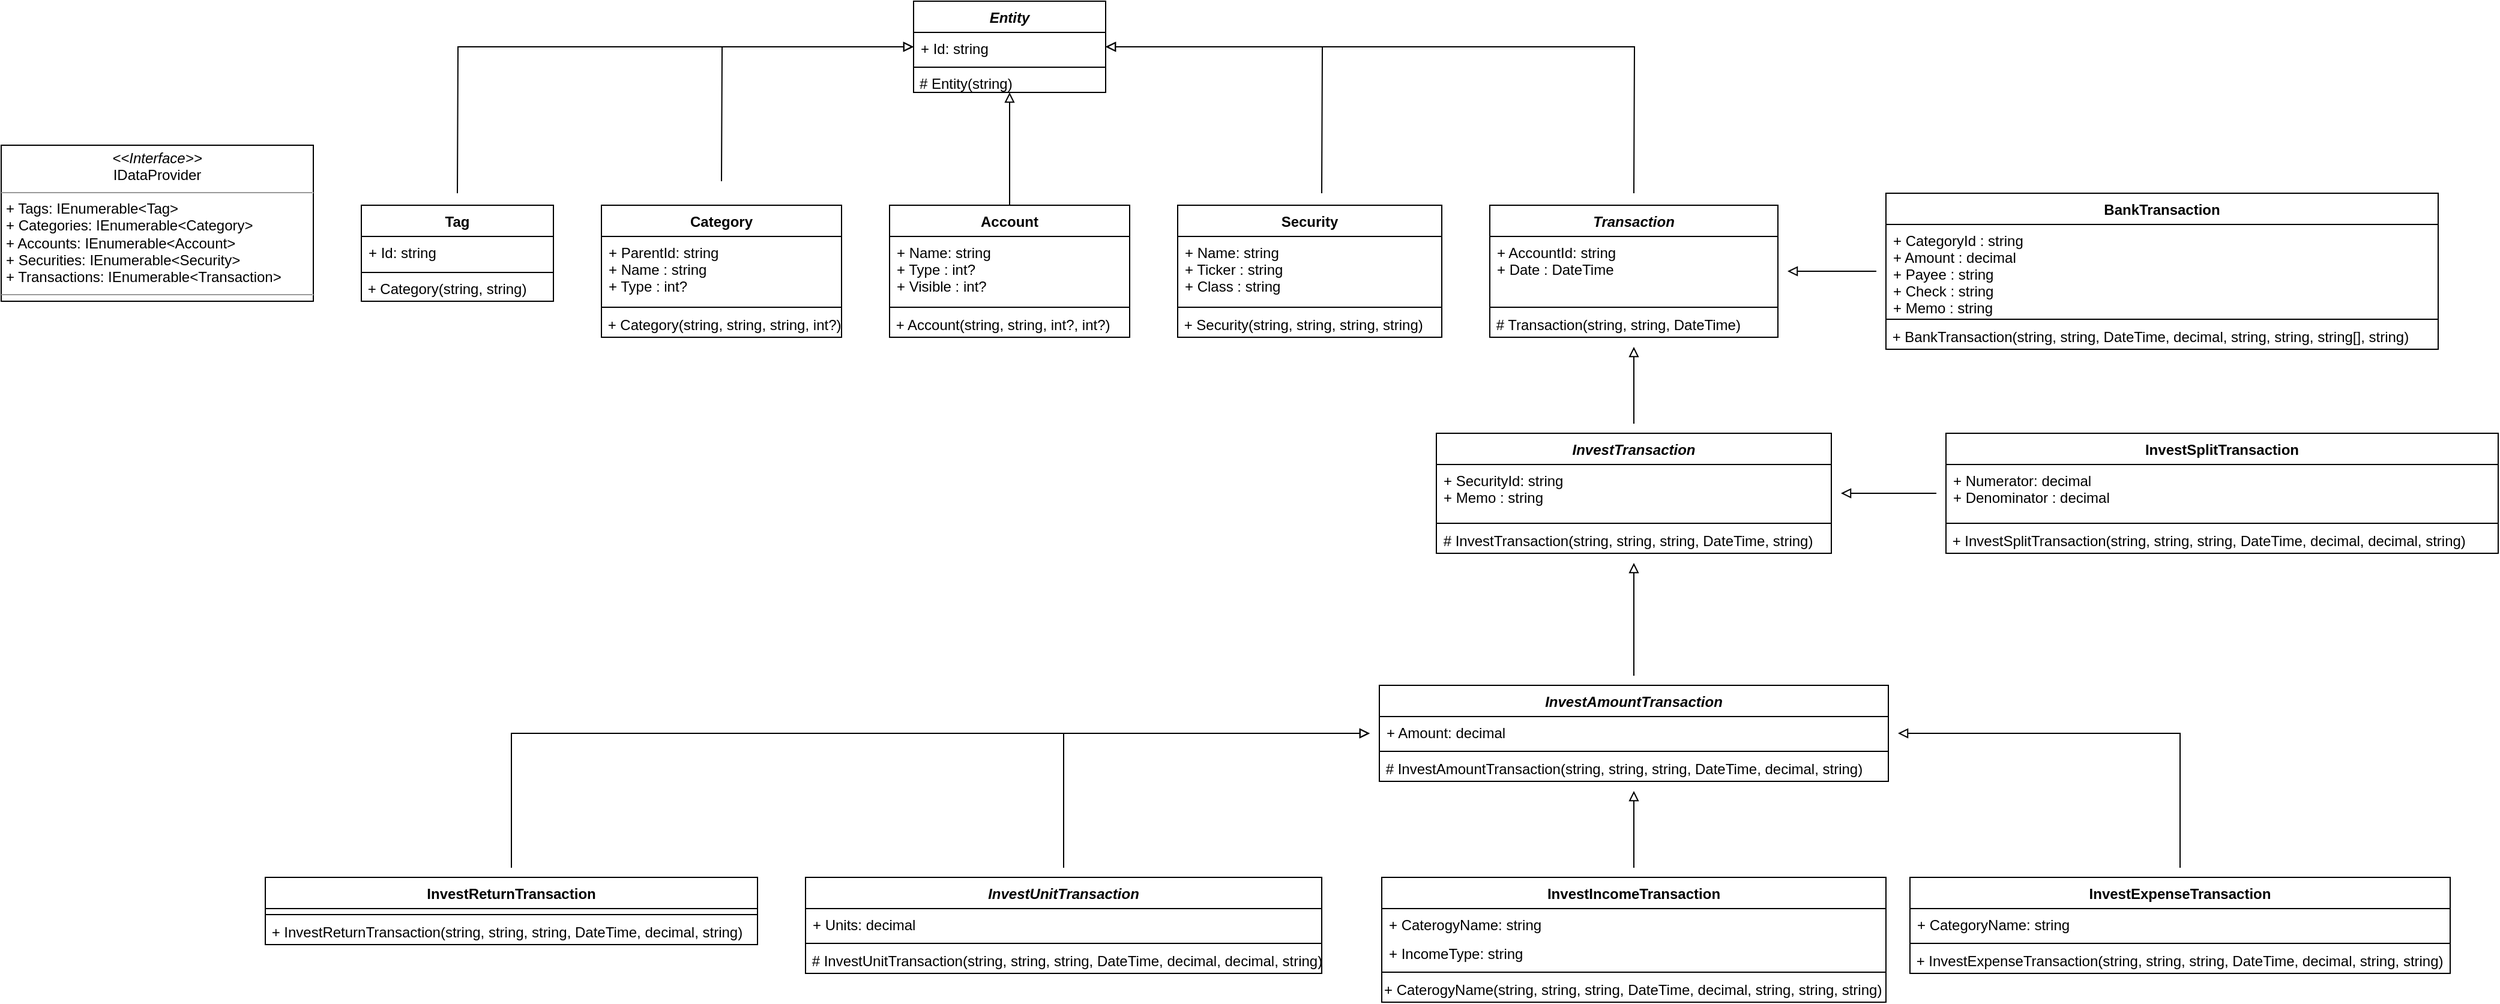<mxfile version="15.3.4" type="github">
  <diagram id="C5RBs43oDa-KdzZeNtuy" name="PlaidAPI">
    <mxGraphModel dx="2006" dy="612" grid="1" gridSize="10" guides="1" tooltips="1" connect="1" arrows="1" fold="1" page="1" pageScale="1" pageWidth="827" pageHeight="1169" math="0" shadow="0">
      <root>
        <mxCell id="WIyWlLk6GJQsqaUBKTNV-0" />
        <mxCell id="WIyWlLk6GJQsqaUBKTNV-1" parent="WIyWlLk6GJQsqaUBKTNV-0" />
        <mxCell id="lR8Y6dJN8KCPC4A0Rhz--33" value="" style="edgeStyle=orthogonalEdgeStyle;rounded=0;orthogonalLoop=1;jettySize=auto;html=1;entryX=0.5;entryY=0;entryDx=0;entryDy=0;endArrow=none;endFill=0;startArrow=block;startFill=0;" parent="WIyWlLk6GJQsqaUBKTNV-1" source="lR8Y6dJN8KCPC4A0Rhz--4" target="lR8Y6dJN8KCPC4A0Rhz--26" edge="1">
          <mxGeometry relative="1" as="geometry">
            <mxPoint x="1040" y="120" as="targetPoint" />
          </mxGeometry>
        </mxCell>
        <mxCell id="lR8Y6dJN8KCPC4A0Rhz--4" value="Entity" style="swimlane;fontStyle=3;align=center;verticalAlign=top;childLayout=stackLayout;horizontal=1;startSize=26;horizontalStack=0;resizeParent=1;resizeParentMax=0;resizeLast=0;collapsible=1;marginBottom=0;" parent="WIyWlLk6GJQsqaUBKTNV-1" vertex="1">
          <mxGeometry x="700" y="40" width="160" height="76" as="geometry" />
        </mxCell>
        <mxCell id="lR8Y6dJN8KCPC4A0Rhz--5" value="+ Id: string" style="text;strokeColor=none;fillColor=none;align=left;verticalAlign=top;spacingLeft=4;spacingRight=4;overflow=hidden;rotatable=0;points=[[0,0.5],[1,0.5]];portConstraint=eastwest;" parent="lR8Y6dJN8KCPC4A0Rhz--4" vertex="1">
          <mxGeometry y="26" width="160" height="24" as="geometry" />
        </mxCell>
        <mxCell id="lR8Y6dJN8KCPC4A0Rhz--6" value="" style="line;strokeWidth=1;fillColor=none;align=left;verticalAlign=middle;spacingTop=-1;spacingLeft=3;spacingRight=3;rotatable=0;labelPosition=right;points=[];portConstraint=eastwest;" parent="lR8Y6dJN8KCPC4A0Rhz--4" vertex="1">
          <mxGeometry y="50" width="160" height="10" as="geometry" />
        </mxCell>
        <mxCell id="g45fW0S2xRFPqMo1VL5V-75" value="# Entity(string)" style="text;align=left;fontStyle=0;verticalAlign=middle;spacingLeft=3;spacingRight=3;strokeColor=none;rotatable=0;points=[[0,0.5],[1,0.5]];portConstraint=eastwest;hachureGap=4;pointerEvents=0;" vertex="1" parent="lR8Y6dJN8KCPC4A0Rhz--4">
          <mxGeometry y="60" width="160" height="16" as="geometry" />
        </mxCell>
        <mxCell id="lR8Y6dJN8KCPC4A0Rhz--9" value="Tag" style="swimlane;fontStyle=1;align=center;verticalAlign=top;childLayout=stackLayout;horizontal=1;startSize=26;horizontalStack=0;resizeParent=1;resizeParentMax=0;resizeLast=0;collapsible=1;marginBottom=0;" parent="WIyWlLk6GJQsqaUBKTNV-1" vertex="1">
          <mxGeometry x="240" y="210" width="160" height="80" as="geometry" />
        </mxCell>
        <mxCell id="lR8Y6dJN8KCPC4A0Rhz--10" value="+ Id: string" style="text;strokeColor=none;fillColor=none;align=left;verticalAlign=top;spacingLeft=4;spacingRight=4;overflow=hidden;rotatable=0;points=[[0,0.5],[1,0.5]];portConstraint=eastwest;" parent="lR8Y6dJN8KCPC4A0Rhz--9" vertex="1">
          <mxGeometry y="26" width="160" height="26" as="geometry" />
        </mxCell>
        <mxCell id="lR8Y6dJN8KCPC4A0Rhz--11" value="" style="line;strokeWidth=1;fillColor=none;align=left;verticalAlign=middle;spacingTop=-1;spacingLeft=3;spacingRight=3;rotatable=0;labelPosition=right;points=[];portConstraint=eastwest;" parent="lR8Y6dJN8KCPC4A0Rhz--9" vertex="1">
          <mxGeometry y="52" width="160" height="8" as="geometry" />
        </mxCell>
        <mxCell id="lR8Y6dJN8KCPC4A0Rhz--25" value="&lt;div align=&quot;left&quot;&gt;&amp;nbsp;+ Category(string, string)&lt;/div&gt;" style="text;html=1;align=left;verticalAlign=middle;resizable=0;points=[];autosize=1;strokeColor=none;fillColor=none;" parent="lR8Y6dJN8KCPC4A0Rhz--9" vertex="1">
          <mxGeometry y="60" width="160" height="20" as="geometry" />
        </mxCell>
        <mxCell id="lR8Y6dJN8KCPC4A0Rhz--13" value="Category" style="swimlane;fontStyle=1;align=center;verticalAlign=top;childLayout=stackLayout;horizontal=1;startSize=26;horizontalStack=0;resizeParent=1;resizeParentMax=0;resizeLast=0;collapsible=1;marginBottom=0;" parent="WIyWlLk6GJQsqaUBKTNV-1" vertex="1">
          <mxGeometry x="440" y="210" width="200" height="110" as="geometry" />
        </mxCell>
        <mxCell id="lR8Y6dJN8KCPC4A0Rhz--14" value="+ ParentId: string&#xa;+ Name : string&#xa;+ Type : int?" style="text;strokeColor=none;fillColor=none;align=left;verticalAlign=top;spacingLeft=4;spacingRight=4;overflow=hidden;rotatable=0;points=[[0,0.5],[1,0.5]];portConstraint=eastwest;" parent="lR8Y6dJN8KCPC4A0Rhz--13" vertex="1">
          <mxGeometry y="26" width="200" height="54" as="geometry" />
        </mxCell>
        <mxCell id="lR8Y6dJN8KCPC4A0Rhz--15" value="" style="line;strokeWidth=1;fillColor=none;align=left;verticalAlign=middle;spacingTop=-1;spacingLeft=3;spacingRight=3;rotatable=0;labelPosition=right;points=[];portConstraint=eastwest;" parent="lR8Y6dJN8KCPC4A0Rhz--13" vertex="1">
          <mxGeometry y="80" width="200" height="10" as="geometry" />
        </mxCell>
        <mxCell id="lR8Y6dJN8KCPC4A0Rhz--24" value="&lt;div align=&quot;left&quot;&gt;&amp;nbsp;+ Category(string, string, string, int?)&lt;/div&gt;" style="text;html=1;align=left;verticalAlign=middle;resizable=0;points=[];autosize=1;strokeColor=none;fillColor=none;" parent="lR8Y6dJN8KCPC4A0Rhz--13" vertex="1">
          <mxGeometry y="90" width="200" height="20" as="geometry" />
        </mxCell>
        <mxCell id="lR8Y6dJN8KCPC4A0Rhz--26" value="Account" style="swimlane;fontStyle=1;align=center;verticalAlign=top;childLayout=stackLayout;horizontal=1;startSize=26;horizontalStack=0;resizeParent=1;resizeParentMax=0;resizeLast=0;collapsible=1;marginBottom=0;" parent="WIyWlLk6GJQsqaUBKTNV-1" vertex="1">
          <mxGeometry x="680" y="210" width="200" height="110" as="geometry" />
        </mxCell>
        <mxCell id="lR8Y6dJN8KCPC4A0Rhz--27" value="+ Name: string&#xa;+ Type : int?&#xa;+ Visible : int?" style="text;strokeColor=none;fillColor=none;align=left;verticalAlign=top;spacingLeft=4;spacingRight=4;overflow=hidden;rotatable=0;points=[[0,0.5],[1,0.5]];portConstraint=eastwest;" parent="lR8Y6dJN8KCPC4A0Rhz--26" vertex="1">
          <mxGeometry y="26" width="200" height="54" as="geometry" />
        </mxCell>
        <mxCell id="lR8Y6dJN8KCPC4A0Rhz--28" value="" style="line;strokeWidth=1;fillColor=none;align=left;verticalAlign=middle;spacingTop=-1;spacingLeft=3;spacingRight=3;rotatable=0;labelPosition=right;points=[];portConstraint=eastwest;" parent="lR8Y6dJN8KCPC4A0Rhz--26" vertex="1">
          <mxGeometry y="80" width="200" height="10" as="geometry" />
        </mxCell>
        <mxCell id="lR8Y6dJN8KCPC4A0Rhz--29" value="&lt;div align=&quot;left&quot;&gt;&amp;nbsp;+ Account(string, string, int?, int?)&lt;/div&gt;" style="text;html=1;align=left;verticalAlign=middle;resizable=0;points=[];autosize=1;strokeColor=none;fillColor=none;" parent="lR8Y6dJN8KCPC4A0Rhz--26" vertex="1">
          <mxGeometry y="90" width="200" height="20" as="geometry" />
        </mxCell>
        <mxCell id="lR8Y6dJN8KCPC4A0Rhz--34" value="Security" style="swimlane;fontStyle=1;align=center;verticalAlign=top;childLayout=stackLayout;horizontal=1;startSize=26;horizontalStack=0;resizeParent=1;resizeParentMax=0;resizeLast=0;collapsible=1;marginBottom=0;" parent="WIyWlLk6GJQsqaUBKTNV-1" vertex="1">
          <mxGeometry x="920" y="210" width="220" height="110" as="geometry" />
        </mxCell>
        <mxCell id="lR8Y6dJN8KCPC4A0Rhz--35" value="+ Name: string&#xa;+ Ticker : string&#xa;+ Class : string" style="text;strokeColor=none;fillColor=none;align=left;verticalAlign=top;spacingLeft=4;spacingRight=4;overflow=hidden;rotatable=0;points=[[0,0.5],[1,0.5]];portConstraint=eastwest;" parent="lR8Y6dJN8KCPC4A0Rhz--34" vertex="1">
          <mxGeometry y="26" width="220" height="54" as="geometry" />
        </mxCell>
        <mxCell id="lR8Y6dJN8KCPC4A0Rhz--36" value="" style="line;strokeWidth=1;fillColor=none;align=left;verticalAlign=middle;spacingTop=-1;spacingLeft=3;spacingRight=3;rotatable=0;labelPosition=right;points=[];portConstraint=eastwest;" parent="lR8Y6dJN8KCPC4A0Rhz--34" vertex="1">
          <mxGeometry y="80" width="220" height="10" as="geometry" />
        </mxCell>
        <mxCell id="lR8Y6dJN8KCPC4A0Rhz--37" value="&lt;div align=&quot;left&quot;&gt;&amp;nbsp;+ Security(string, string, string, string)&lt;/div&gt;" style="text;html=1;align=left;verticalAlign=middle;resizable=0;points=[];autosize=1;strokeColor=none;fillColor=none;" parent="lR8Y6dJN8KCPC4A0Rhz--34" vertex="1">
          <mxGeometry y="90" width="220" height="20" as="geometry" />
        </mxCell>
        <mxCell id="g45fW0S2xRFPqMo1VL5V-15" value="" style="edgeStyle=orthogonalEdgeStyle;orthogonalLoop=1;jettySize=auto;html=1;endArrow=none;sourcePerimeterSpacing=8;targetPerimeterSpacing=8;endFill=0;rounded=0;startArrow=block;startFill=0;" edge="1" parent="WIyWlLk6GJQsqaUBKTNV-1" source="lR8Y6dJN8KCPC4A0Rhz--49" target="g45fW0S2xRFPqMo1VL5V-11">
          <mxGeometry relative="1" as="geometry" />
        </mxCell>
        <mxCell id="g45fW0S2xRFPqMo1VL5V-21" value="" style="edgeStyle=orthogonalEdgeStyle;orthogonalLoop=1;jettySize=auto;html=1;endArrow=none;sourcePerimeterSpacing=8;targetPerimeterSpacing=8;endFill=0;strokeWidth=1;rounded=0;startArrow=block;startFill=0;" edge="1" parent="WIyWlLk6GJQsqaUBKTNV-1" source="lR8Y6dJN8KCPC4A0Rhz--49" target="g45fW0S2xRFPqMo1VL5V-17">
          <mxGeometry relative="1" as="geometry" />
        </mxCell>
        <mxCell id="lR8Y6dJN8KCPC4A0Rhz--49" value="Transaction" style="swimlane;fontStyle=3;align=center;verticalAlign=top;childLayout=stackLayout;horizontal=1;startSize=26;horizontalStack=0;resizeParent=1;resizeParentMax=0;resizeLast=0;collapsible=1;marginBottom=0;" parent="WIyWlLk6GJQsqaUBKTNV-1" vertex="1">
          <mxGeometry x="1180" y="210" width="240" height="110" as="geometry" />
        </mxCell>
        <mxCell id="lR8Y6dJN8KCPC4A0Rhz--50" value="+ AccountId: string&#xa;+ Date : DateTime" style="text;strokeColor=none;fillColor=none;align=left;verticalAlign=top;spacingLeft=4;spacingRight=4;overflow=hidden;rotatable=0;points=[[0,0.5],[1,0.5]];portConstraint=eastwest;" parent="lR8Y6dJN8KCPC4A0Rhz--49" vertex="1">
          <mxGeometry y="26" width="240" height="54" as="geometry" />
        </mxCell>
        <mxCell id="lR8Y6dJN8KCPC4A0Rhz--51" value="" style="line;strokeWidth=1;fillColor=none;align=left;verticalAlign=middle;spacingTop=-1;spacingLeft=3;spacingRight=3;rotatable=0;labelPosition=right;points=[];portConstraint=eastwest;" parent="lR8Y6dJN8KCPC4A0Rhz--49" vertex="1">
          <mxGeometry y="80" width="240" height="10" as="geometry" />
        </mxCell>
        <mxCell id="lR8Y6dJN8KCPC4A0Rhz--52" value="&lt;div align=&quot;left&quot;&gt;&amp;nbsp;# Transaction(string, string, DateTime)&lt;/div&gt;" style="text;html=1;align=left;verticalAlign=middle;resizable=0;points=[];autosize=1;strokeColor=none;fillColor=none;" parent="lR8Y6dJN8KCPC4A0Rhz--49" vertex="1">
          <mxGeometry y="90" width="240" height="20" as="geometry" />
        </mxCell>
        <mxCell id="g45fW0S2xRFPqMo1VL5V-1" value="&lt;p style=&quot;margin: 0px ; margin-top: 4px ; text-align: center&quot;&gt;&lt;i&gt;&amp;lt;&amp;lt;Interface&amp;gt;&amp;gt;&lt;/i&gt;&lt;br&gt;IDataProvider&lt;/p&gt;&lt;hr size=&quot;1&quot;&gt;&lt;p style=&quot;margin: 0px ; margin-left: 4px&quot;&gt;+ Tags: IEnumerable&amp;lt;Tag&amp;gt;&lt;br&gt;+ Categories: IEnumerable&amp;lt;Category&amp;gt;&lt;br&gt;+ Accounts: IEnumerable&amp;lt;Account&amp;gt;&lt;br&gt;+ Securities: IEnumerable&amp;lt;Security&amp;gt;&lt;br&gt;+ Transactions: IEnumerable&amp;lt;Transaction&amp;gt;&lt;/p&gt;&lt;hr size=&quot;1&quot;&gt;" style="verticalAlign=top;align=left;overflow=fill;fontSize=12;fontFamily=Helvetica;html=1;hachureGap=4;pointerEvents=0;" vertex="1" parent="WIyWlLk6GJQsqaUBKTNV-1">
          <mxGeometry x="-60" y="160" width="260" height="130" as="geometry" />
        </mxCell>
        <mxCell id="g45fW0S2xRFPqMo1VL5V-29" value="" style="edgeStyle=orthogonalEdgeStyle;rounded=0;orthogonalLoop=1;jettySize=auto;html=1;endArrow=none;endFill=0;sourcePerimeterSpacing=8;targetPerimeterSpacing=8;strokeWidth=1;startArrow=block;startFill=0;" edge="1" parent="WIyWlLk6GJQsqaUBKTNV-1" source="g45fW0S2xRFPqMo1VL5V-11" target="g45fW0S2xRFPqMo1VL5V-25">
          <mxGeometry relative="1" as="geometry" />
        </mxCell>
        <mxCell id="g45fW0S2xRFPqMo1VL5V-85" value="" style="edgeStyle=orthogonalEdgeStyle;rounded=0;orthogonalLoop=1;jettySize=auto;html=1;startArrow=block;startFill=0;endArrow=none;endFill=0;sourcePerimeterSpacing=8;targetPerimeterSpacing=8;strokeWidth=1;" edge="1" parent="WIyWlLk6GJQsqaUBKTNV-1" source="g45fW0S2xRFPqMo1VL5V-11" target="g45fW0S2xRFPqMo1VL5V-81">
          <mxGeometry relative="1" as="geometry" />
        </mxCell>
        <mxCell id="g45fW0S2xRFPqMo1VL5V-11" value="InvestTransaction" style="swimlane;fontStyle=3;align=center;verticalAlign=top;childLayout=stackLayout;horizontal=1;startSize=26;horizontalStack=0;resizeParent=1;resizeParentMax=0;resizeLast=0;collapsible=1;marginBottom=0;" vertex="1" parent="WIyWlLk6GJQsqaUBKTNV-1">
          <mxGeometry x="1135.5" y="400" width="329" height="100" as="geometry" />
        </mxCell>
        <mxCell id="g45fW0S2xRFPqMo1VL5V-12" value="+ SecurityId: string&#xa;+ Memo : string" style="text;strokeColor=none;fillColor=none;align=left;verticalAlign=top;spacingLeft=4;spacingRight=4;overflow=hidden;rotatable=0;points=[[0,0.5],[1,0.5]];portConstraint=eastwest;" vertex="1" parent="g45fW0S2xRFPqMo1VL5V-11">
          <mxGeometry y="26" width="329" height="44" as="geometry" />
        </mxCell>
        <mxCell id="g45fW0S2xRFPqMo1VL5V-13" value="" style="line;strokeWidth=1;fillColor=none;align=left;verticalAlign=middle;spacingTop=-1;spacingLeft=3;spacingRight=3;rotatable=0;labelPosition=right;points=[];portConstraint=eastwest;" vertex="1" parent="g45fW0S2xRFPqMo1VL5V-11">
          <mxGeometry y="70" width="329" height="10" as="geometry" />
        </mxCell>
        <mxCell id="g45fW0S2xRFPqMo1VL5V-14" value="&lt;div align=&quot;left&quot;&gt;&amp;nbsp;# InvestTransaction(string, string, string, DateTime, string)&lt;/div&gt;" style="text;html=1;align=left;verticalAlign=middle;resizable=0;points=[];autosize=1;strokeColor=none;fillColor=none;" vertex="1" parent="g45fW0S2xRFPqMo1VL5V-11">
          <mxGeometry y="80" width="329" height="20" as="geometry" />
        </mxCell>
        <mxCell id="g45fW0S2xRFPqMo1VL5V-17" value="BankTransaction" style="swimlane;fontStyle=1;align=center;verticalAlign=top;childLayout=stackLayout;horizontal=1;startSize=26;horizontalStack=0;resizeParent=1;resizeParentMax=0;resizeLast=0;collapsible=1;marginBottom=0;" vertex="1" parent="WIyWlLk6GJQsqaUBKTNV-1">
          <mxGeometry x="1510" y="200" width="460" height="130" as="geometry" />
        </mxCell>
        <mxCell id="g45fW0S2xRFPqMo1VL5V-18" value="+ CategoryId : string&#xa;+ Amount : decimal&#xa;+ Payee : string&#xa;+ Check : string&#xa;+ Memo : string&#xa;" style="text;strokeColor=none;fillColor=none;align=left;verticalAlign=top;spacingLeft=4;spacingRight=4;overflow=hidden;rotatable=0;points=[[0,0.5],[1,0.5]];portConstraint=eastwest;" vertex="1" parent="g45fW0S2xRFPqMo1VL5V-17">
          <mxGeometry y="26" width="460" height="74" as="geometry" />
        </mxCell>
        <mxCell id="g45fW0S2xRFPqMo1VL5V-19" value="" style="line;strokeWidth=1;fillColor=none;align=left;verticalAlign=middle;spacingTop=-1;spacingLeft=3;spacingRight=3;rotatable=0;labelPosition=right;points=[];portConstraint=eastwest;" vertex="1" parent="g45fW0S2xRFPqMo1VL5V-17">
          <mxGeometry y="100" width="460" height="10" as="geometry" />
        </mxCell>
        <mxCell id="g45fW0S2xRFPqMo1VL5V-20" value="&lt;div align=&quot;left&quot;&gt;&amp;nbsp;+ BankTransaction(string, string, DateTime, decimal, string, string, string[], string)&lt;/div&gt;" style="text;html=1;align=left;verticalAlign=middle;resizable=0;points=[];autosize=1;strokeColor=none;fillColor=none;" vertex="1" parent="g45fW0S2xRFPqMo1VL5V-17">
          <mxGeometry y="110" width="460" height="20" as="geometry" />
        </mxCell>
        <mxCell id="g45fW0S2xRFPqMo1VL5V-53" value="" style="edgeStyle=orthogonalEdgeStyle;rounded=0;orthogonalLoop=1;jettySize=auto;html=1;endArrow=none;endFill=0;sourcePerimeterSpacing=8;targetPerimeterSpacing=8;strokeWidth=1;startArrow=block;startFill=0;" edge="1" parent="WIyWlLk6GJQsqaUBKTNV-1" source="g45fW0S2xRFPqMo1VL5V-25" target="g45fW0S2xRFPqMo1VL5V-49">
          <mxGeometry relative="1" as="geometry" />
        </mxCell>
        <mxCell id="g45fW0S2xRFPqMo1VL5V-58" value="" style="edgeStyle=orthogonalEdgeStyle;rounded=0;orthogonalLoop=1;jettySize=auto;html=1;endArrow=none;endFill=0;sourcePerimeterSpacing=8;targetPerimeterSpacing=8;strokeWidth=1;startArrow=block;startFill=0;" edge="1" parent="WIyWlLk6GJQsqaUBKTNV-1" source="g45fW0S2xRFPqMo1VL5V-25" target="g45fW0S2xRFPqMo1VL5V-54">
          <mxGeometry relative="1" as="geometry" />
        </mxCell>
        <mxCell id="g45fW0S2xRFPqMo1VL5V-63" value="" style="edgeStyle=orthogonalEdgeStyle;rounded=0;orthogonalLoop=1;jettySize=auto;html=1;endArrow=none;endFill=0;sourcePerimeterSpacing=8;targetPerimeterSpacing=8;strokeWidth=1;startArrow=block;startFill=0;" edge="1" parent="WIyWlLk6GJQsqaUBKTNV-1" source="g45fW0S2xRFPqMo1VL5V-25" target="g45fW0S2xRFPqMo1VL5V-59">
          <mxGeometry relative="1" as="geometry" />
        </mxCell>
        <mxCell id="g45fW0S2xRFPqMo1VL5V-71" value="" style="edgeStyle=orthogonalEdgeStyle;rounded=0;orthogonalLoop=1;jettySize=auto;html=1;endArrow=none;endFill=0;sourcePerimeterSpacing=8;targetPerimeterSpacing=8;strokeWidth=1;startArrow=block;startFill=0;" edge="1" parent="WIyWlLk6GJQsqaUBKTNV-1" source="g45fW0S2xRFPqMo1VL5V-25" target="g45fW0S2xRFPqMo1VL5V-67">
          <mxGeometry relative="1" as="geometry" />
        </mxCell>
        <mxCell id="g45fW0S2xRFPqMo1VL5V-25" value="InvestAmountTransaction" style="swimlane;fontStyle=3;align=center;verticalAlign=top;childLayout=stackLayout;horizontal=1;startSize=26;horizontalStack=0;resizeParent=1;resizeParentMax=0;resizeLast=0;collapsible=1;marginBottom=0;" vertex="1" parent="WIyWlLk6GJQsqaUBKTNV-1">
          <mxGeometry x="1088" y="610" width="424" height="80" as="geometry" />
        </mxCell>
        <mxCell id="g45fW0S2xRFPqMo1VL5V-26" value="+ Amount: decimal" style="text;strokeColor=none;fillColor=none;align=left;verticalAlign=top;spacingLeft=4;spacingRight=4;overflow=hidden;rotatable=0;points=[[0,0.5],[1,0.5]];portConstraint=eastwest;" vertex="1" parent="g45fW0S2xRFPqMo1VL5V-25">
          <mxGeometry y="26" width="424" height="24" as="geometry" />
        </mxCell>
        <mxCell id="g45fW0S2xRFPqMo1VL5V-27" value="" style="line;strokeWidth=1;fillColor=none;align=left;verticalAlign=middle;spacingTop=-1;spacingLeft=3;spacingRight=3;rotatable=0;labelPosition=right;points=[];portConstraint=eastwest;" vertex="1" parent="g45fW0S2xRFPqMo1VL5V-25">
          <mxGeometry y="50" width="424" height="10" as="geometry" />
        </mxCell>
        <mxCell id="g45fW0S2xRFPqMo1VL5V-28" value="&lt;div align=&quot;left&quot;&gt;&amp;nbsp;# InvestAmountTransaction(string, string, string, DateTime, decimal, string)&lt;/div&gt;" style="text;html=1;align=left;verticalAlign=middle;resizable=0;points=[];autosize=1;strokeColor=none;fillColor=none;" vertex="1" parent="g45fW0S2xRFPqMo1VL5V-25">
          <mxGeometry y="60" width="424" height="20" as="geometry" />
        </mxCell>
        <mxCell id="g45fW0S2xRFPqMo1VL5V-49" value="InvestUnitTransaction" style="swimlane;fontStyle=3;align=center;verticalAlign=top;childLayout=stackLayout;horizontal=1;startSize=26;horizontalStack=0;resizeParent=1;resizeParentMax=0;resizeLast=0;collapsible=1;marginBottom=0;" vertex="1" parent="WIyWlLk6GJQsqaUBKTNV-1">
          <mxGeometry x="610" y="770" width="430" height="80" as="geometry" />
        </mxCell>
        <mxCell id="g45fW0S2xRFPqMo1VL5V-50" value="+ Units: decimal" style="text;strokeColor=none;fillColor=none;align=left;verticalAlign=top;spacingLeft=4;spacingRight=4;overflow=hidden;rotatable=0;points=[[0,0.5],[1,0.5]];portConstraint=eastwest;" vertex="1" parent="g45fW0S2xRFPqMo1VL5V-49">
          <mxGeometry y="26" width="430" height="24" as="geometry" />
        </mxCell>
        <mxCell id="g45fW0S2xRFPqMo1VL5V-51" value="" style="line;strokeWidth=1;fillColor=none;align=left;verticalAlign=middle;spacingTop=-1;spacingLeft=3;spacingRight=3;rotatable=0;labelPosition=right;points=[];portConstraint=eastwest;" vertex="1" parent="g45fW0S2xRFPqMo1VL5V-49">
          <mxGeometry y="50" width="430" height="10" as="geometry" />
        </mxCell>
        <mxCell id="g45fW0S2xRFPqMo1VL5V-52" value="&lt;div align=&quot;left&quot;&gt;&amp;nbsp;# InvestUnitTransaction(string, string, string, DateTime, decimal, decimal, string)&lt;/div&gt;" style="text;html=1;align=left;verticalAlign=middle;resizable=0;points=[];autosize=1;strokeColor=none;fillColor=none;" vertex="1" parent="g45fW0S2xRFPqMo1VL5V-49">
          <mxGeometry y="60" width="430" height="20" as="geometry" />
        </mxCell>
        <mxCell id="g45fW0S2xRFPqMo1VL5V-54" value="InvestIncomeTransaction" style="swimlane;fontStyle=1;align=center;verticalAlign=top;childLayout=stackLayout;horizontal=1;startSize=26;horizontalStack=0;resizeParent=1;resizeParentMax=0;resizeLast=0;collapsible=1;marginBottom=0;" vertex="1" parent="WIyWlLk6GJQsqaUBKTNV-1">
          <mxGeometry x="1090" y="770" width="420" height="104" as="geometry" />
        </mxCell>
        <mxCell id="g45fW0S2xRFPqMo1VL5V-55" value="+ CaterogyName: string" style="text;strokeColor=none;fillColor=none;align=left;verticalAlign=top;spacingLeft=4;spacingRight=4;overflow=hidden;rotatable=0;points=[[0,0.5],[1,0.5]];portConstraint=eastwest;" vertex="1" parent="g45fW0S2xRFPqMo1VL5V-54">
          <mxGeometry y="26" width="420" height="24" as="geometry" />
        </mxCell>
        <mxCell id="g45fW0S2xRFPqMo1VL5V-73" value="+ IncomeType: string" style="text;strokeColor=none;fillColor=none;align=left;verticalAlign=top;spacingLeft=4;spacingRight=4;overflow=hidden;rotatable=0;points=[[0,0.5],[1,0.5]];portConstraint=eastwest;" vertex="1" parent="g45fW0S2xRFPqMo1VL5V-54">
          <mxGeometry y="50" width="420" height="24" as="geometry" />
        </mxCell>
        <mxCell id="g45fW0S2xRFPqMo1VL5V-56" value="" style="line;strokeWidth=1;fillColor=none;align=left;verticalAlign=middle;spacingTop=-1;spacingLeft=3;spacingRight=3;rotatable=0;labelPosition=right;points=[];portConstraint=eastwest;" vertex="1" parent="g45fW0S2xRFPqMo1VL5V-54">
          <mxGeometry y="74" width="420" height="10" as="geometry" />
        </mxCell>
        <mxCell id="g45fW0S2xRFPqMo1VL5V-57" value="&lt;div align=&quot;left&quot;&gt;+ CaterogyName(string, string, string, DateTime, decimal, string, string, string)&lt;/div&gt;" style="text;html=1;align=left;verticalAlign=middle;resizable=0;points=[];autosize=1;strokeColor=none;fillColor=none;" vertex="1" parent="g45fW0S2xRFPqMo1VL5V-54">
          <mxGeometry y="84" width="420" height="20" as="geometry" />
        </mxCell>
        <mxCell id="g45fW0S2xRFPqMo1VL5V-59" value="InvestExpenseTransaction" style="swimlane;fontStyle=1;align=center;verticalAlign=top;childLayout=stackLayout;horizontal=1;startSize=26;horizontalStack=0;resizeParent=1;resizeParentMax=0;resizeLast=0;collapsible=1;marginBottom=0;" vertex="1" parent="WIyWlLk6GJQsqaUBKTNV-1">
          <mxGeometry x="1530" y="770" width="450" height="80" as="geometry" />
        </mxCell>
        <mxCell id="g45fW0S2xRFPqMo1VL5V-60" value="+ CategoryName: string" style="text;strokeColor=none;fillColor=none;align=left;verticalAlign=top;spacingLeft=4;spacingRight=4;overflow=hidden;rotatable=0;points=[[0,0.5],[1,0.5]];portConstraint=eastwest;" vertex="1" parent="g45fW0S2xRFPqMo1VL5V-59">
          <mxGeometry y="26" width="450" height="24" as="geometry" />
        </mxCell>
        <mxCell id="g45fW0S2xRFPqMo1VL5V-61" value="" style="line;strokeWidth=1;fillColor=none;align=left;verticalAlign=middle;spacingTop=-1;spacingLeft=3;spacingRight=3;rotatable=0;labelPosition=right;points=[];portConstraint=eastwest;" vertex="1" parent="g45fW0S2xRFPqMo1VL5V-59">
          <mxGeometry y="50" width="450" height="10" as="geometry" />
        </mxCell>
        <mxCell id="g45fW0S2xRFPqMo1VL5V-62" value="&lt;div align=&quot;left&quot;&gt;&amp;nbsp;+ InvestExpenseTransaction(string, string, string, DateTime, decimal, string, string)&lt;/div&gt;" style="text;html=1;align=left;verticalAlign=middle;resizable=0;points=[];autosize=1;strokeColor=none;fillColor=none;" vertex="1" parent="g45fW0S2xRFPqMo1VL5V-59">
          <mxGeometry y="60" width="450" height="20" as="geometry" />
        </mxCell>
        <mxCell id="g45fW0S2xRFPqMo1VL5V-67" value="InvestReturnTransaction" style="swimlane;fontStyle=1;align=center;verticalAlign=top;childLayout=stackLayout;horizontal=1;startSize=26;horizontalStack=0;resizeParent=1;resizeParentMax=0;resizeLast=0;collapsible=1;marginBottom=0;" vertex="1" parent="WIyWlLk6GJQsqaUBKTNV-1">
          <mxGeometry x="160" y="770" width="410" height="56" as="geometry" />
        </mxCell>
        <mxCell id="g45fW0S2xRFPqMo1VL5V-69" value="" style="line;strokeWidth=1;fillColor=none;align=left;verticalAlign=middle;spacingTop=-1;spacingLeft=3;spacingRight=3;rotatable=0;labelPosition=right;points=[];portConstraint=eastwest;" vertex="1" parent="g45fW0S2xRFPqMo1VL5V-67">
          <mxGeometry y="26" width="410" height="10" as="geometry" />
        </mxCell>
        <mxCell id="g45fW0S2xRFPqMo1VL5V-70" value="&lt;div align=&quot;left&quot;&gt;&amp;nbsp;+ InvestReturnTransaction(string, string, string, DateTime, decimal, string)&lt;/div&gt;" style="text;html=1;align=left;verticalAlign=middle;resizable=0;points=[];autosize=1;strokeColor=none;fillColor=none;" vertex="1" parent="g45fW0S2xRFPqMo1VL5V-67">
          <mxGeometry y="36" width="410" height="20" as="geometry" />
        </mxCell>
        <mxCell id="g45fW0S2xRFPqMo1VL5V-81" value="InvestSplitTransaction" style="swimlane;fontStyle=1;align=center;verticalAlign=top;childLayout=stackLayout;horizontal=1;startSize=26;horizontalStack=0;resizeParent=1;resizeParentMax=0;resizeLast=0;collapsible=1;marginBottom=0;" vertex="1" parent="WIyWlLk6GJQsqaUBKTNV-1">
          <mxGeometry x="1560" y="400" width="460" height="100" as="geometry" />
        </mxCell>
        <mxCell id="g45fW0S2xRFPqMo1VL5V-82" value="+ Numerator: decimal&#xa;+ Denominator : decimal" style="text;strokeColor=none;fillColor=none;align=left;verticalAlign=top;spacingLeft=4;spacingRight=4;overflow=hidden;rotatable=0;points=[[0,0.5],[1,0.5]];portConstraint=eastwest;" vertex="1" parent="g45fW0S2xRFPqMo1VL5V-81">
          <mxGeometry y="26" width="460" height="44" as="geometry" />
        </mxCell>
        <mxCell id="g45fW0S2xRFPqMo1VL5V-83" value="" style="line;strokeWidth=1;fillColor=none;align=left;verticalAlign=middle;spacingTop=-1;spacingLeft=3;spacingRight=3;rotatable=0;labelPosition=right;points=[];portConstraint=eastwest;" vertex="1" parent="g45fW0S2xRFPqMo1VL5V-81">
          <mxGeometry y="70" width="460" height="10" as="geometry" />
        </mxCell>
        <mxCell id="g45fW0S2xRFPqMo1VL5V-84" value="&lt;div align=&quot;left&quot;&gt;&amp;nbsp;+ InvestSplitTransaction(string, string, string, DateTime, decimal, decimal, string)&lt;/div&gt;" style="text;html=1;align=left;verticalAlign=middle;resizable=0;points=[];autosize=1;strokeColor=none;fillColor=none;" vertex="1" parent="g45fW0S2xRFPqMo1VL5V-81">
          <mxGeometry y="80" width="460" height="20" as="geometry" />
        </mxCell>
        <mxCell id="g45fW0S2xRFPqMo1VL5V-86" style="edgeStyle=orthogonalEdgeStyle;rounded=0;orthogonalLoop=1;jettySize=auto;html=1;exitX=1;exitY=0.5;exitDx=0;exitDy=0;startArrow=block;startFill=0;endArrow=none;endFill=0;sourcePerimeterSpacing=8;targetPerimeterSpacing=8;strokeWidth=1;" edge="1" parent="WIyWlLk6GJQsqaUBKTNV-1" source="lR8Y6dJN8KCPC4A0Rhz--5">
          <mxGeometry relative="1" as="geometry">
            <mxPoint x="1040" y="200" as="targetPoint" />
          </mxGeometry>
        </mxCell>
        <mxCell id="g45fW0S2xRFPqMo1VL5V-87" style="edgeStyle=orthogonalEdgeStyle;rounded=0;orthogonalLoop=1;jettySize=auto;html=1;exitX=1;exitY=0.5;exitDx=0;exitDy=0;startArrow=block;startFill=0;endArrow=none;endFill=0;sourcePerimeterSpacing=8;targetPerimeterSpacing=8;strokeWidth=1;" edge="1" parent="WIyWlLk6GJQsqaUBKTNV-1" source="lR8Y6dJN8KCPC4A0Rhz--5">
          <mxGeometry relative="1" as="geometry">
            <mxPoint x="1300" y="200" as="targetPoint" />
          </mxGeometry>
        </mxCell>
        <mxCell id="g45fW0S2xRFPqMo1VL5V-88" style="edgeStyle=orthogonalEdgeStyle;rounded=0;orthogonalLoop=1;jettySize=auto;html=1;exitX=0;exitY=0.5;exitDx=0;exitDy=0;startArrow=block;startFill=0;endArrow=none;endFill=0;sourcePerimeterSpacing=8;targetPerimeterSpacing=8;strokeWidth=1;" edge="1" parent="WIyWlLk6GJQsqaUBKTNV-1" source="lR8Y6dJN8KCPC4A0Rhz--5">
          <mxGeometry relative="1" as="geometry">
            <mxPoint x="540" y="190" as="targetPoint" />
          </mxGeometry>
        </mxCell>
        <mxCell id="g45fW0S2xRFPqMo1VL5V-89" style="edgeStyle=orthogonalEdgeStyle;rounded=0;orthogonalLoop=1;jettySize=auto;html=1;exitX=0;exitY=0.5;exitDx=0;exitDy=0;startArrow=block;startFill=0;endArrow=none;endFill=0;sourcePerimeterSpacing=8;targetPerimeterSpacing=8;strokeWidth=1;" edge="1" parent="WIyWlLk6GJQsqaUBKTNV-1" source="lR8Y6dJN8KCPC4A0Rhz--5">
          <mxGeometry relative="1" as="geometry">
            <mxPoint x="320" y="200" as="targetPoint" />
          </mxGeometry>
        </mxCell>
      </root>
    </mxGraphModel>
  </diagram>
</mxfile>
